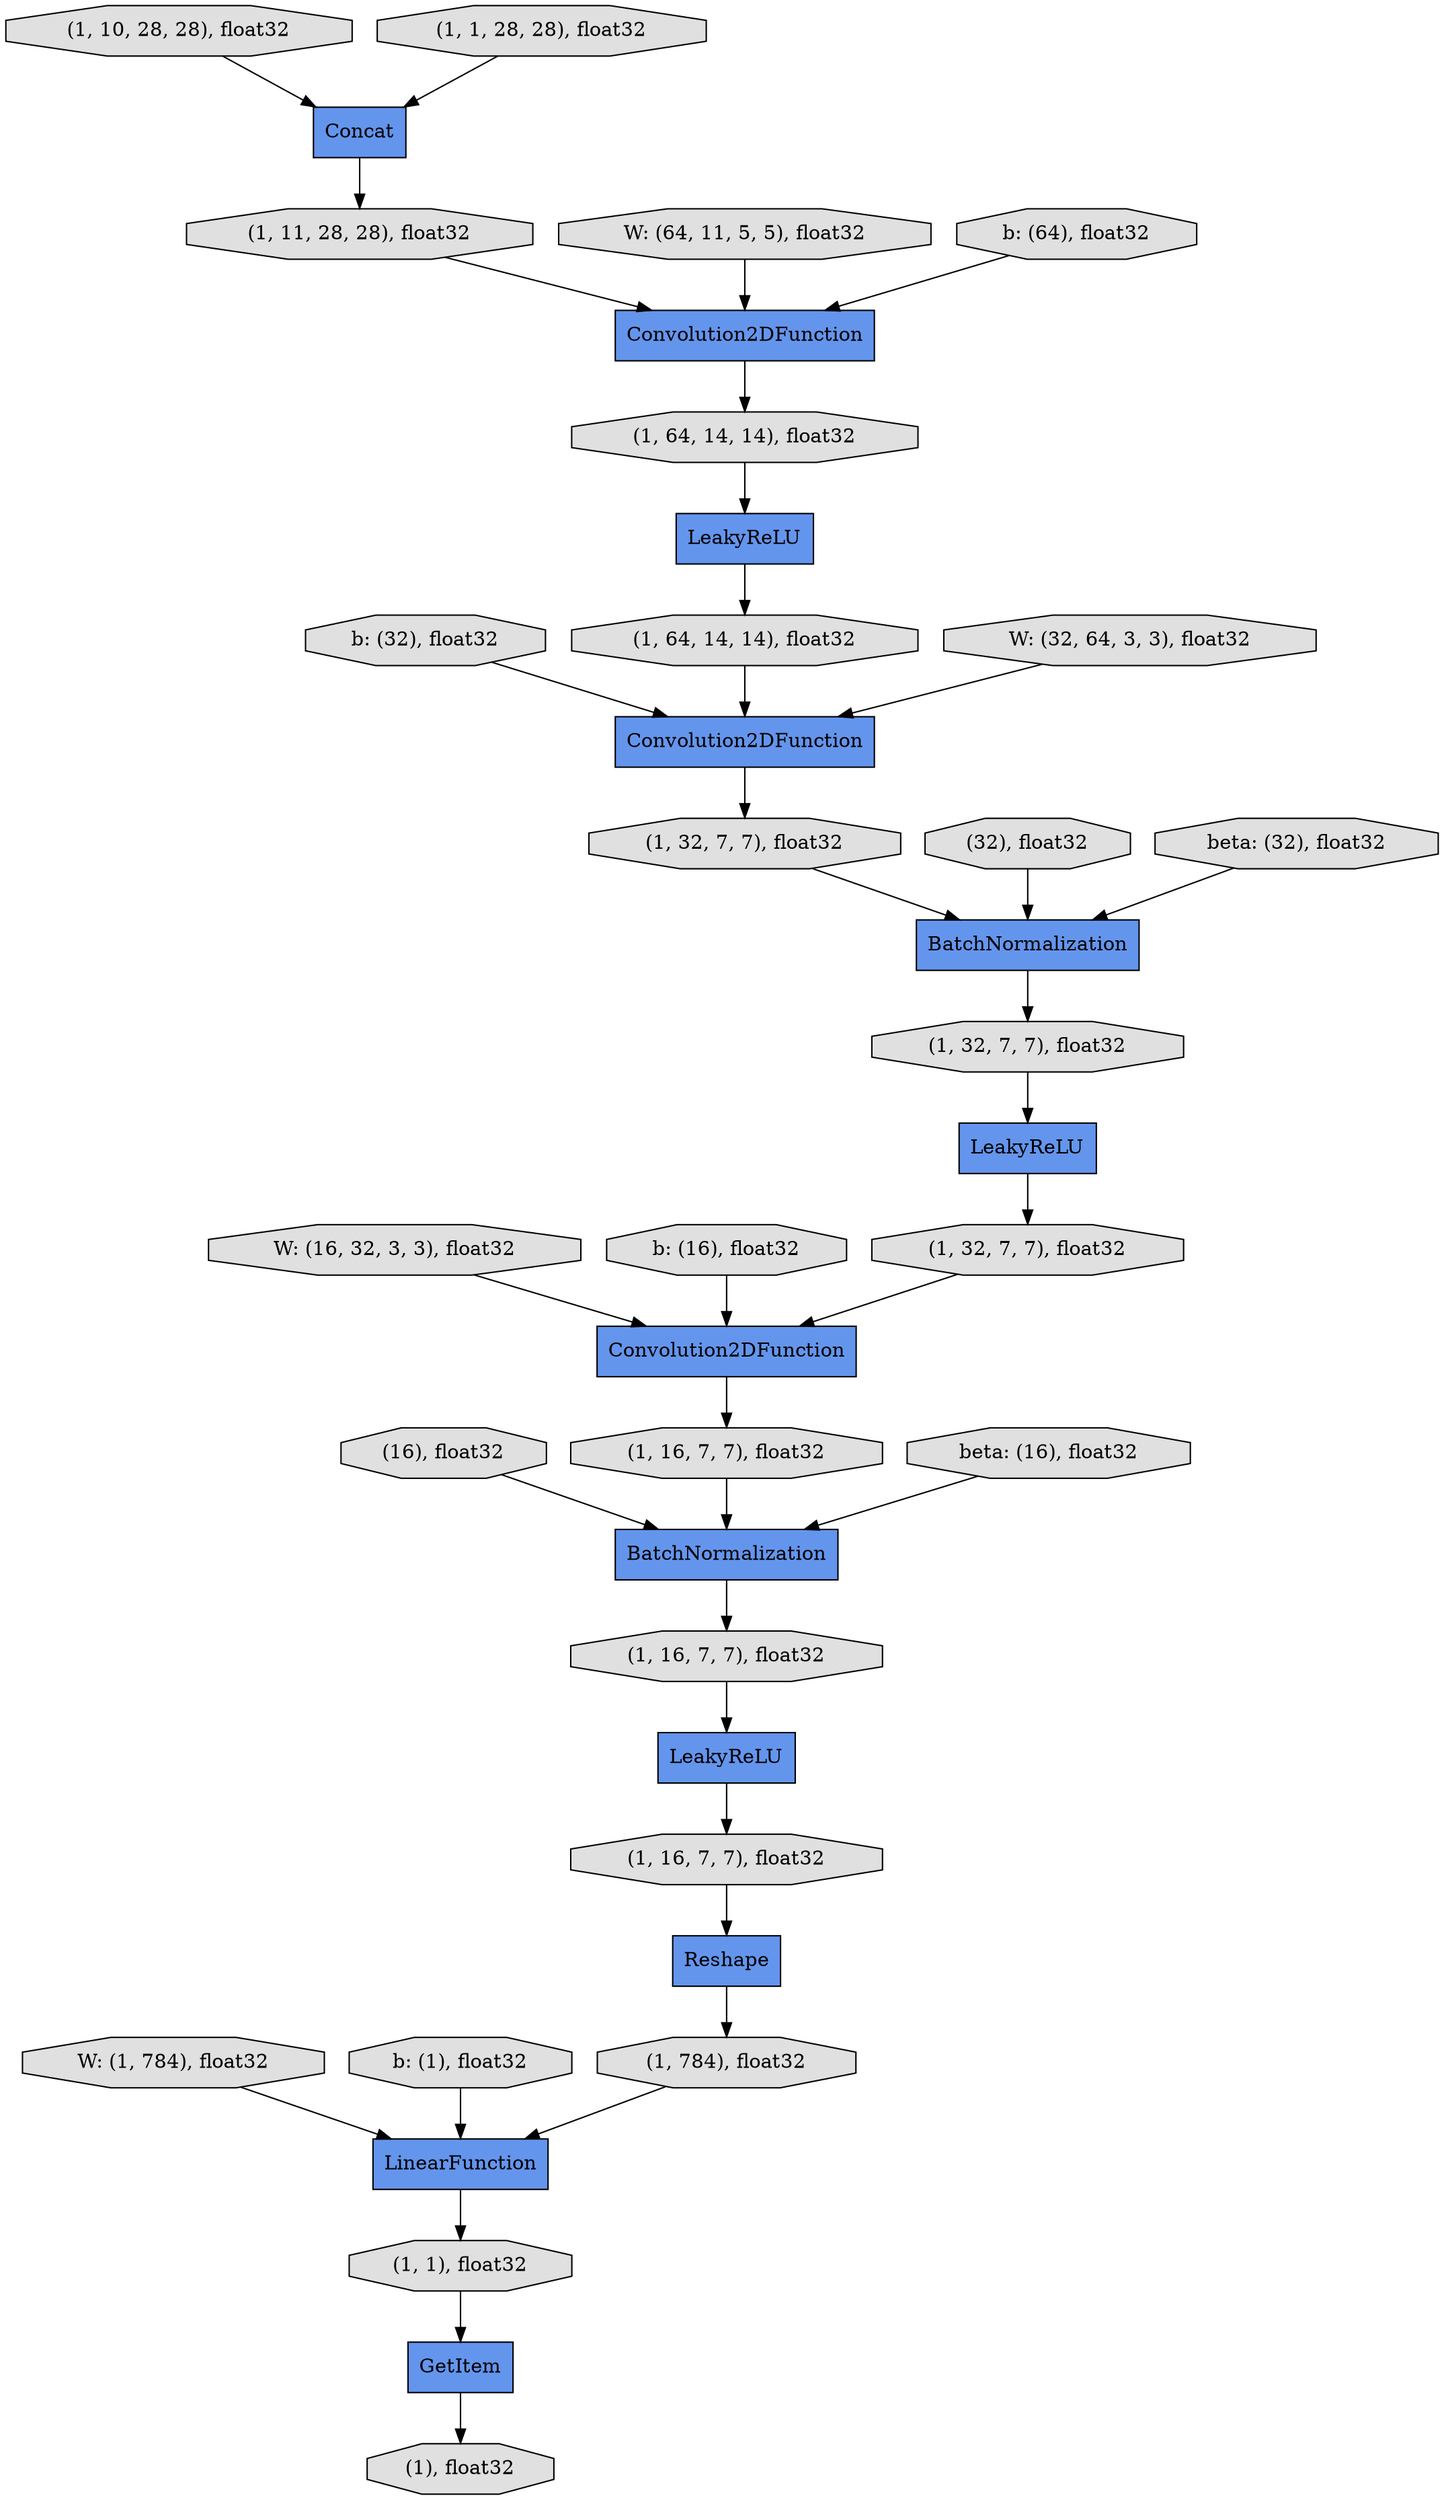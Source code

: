 digraph graphname{rankdir=TB;4563855512 [label="LinearFunction",shape="record",fillcolor="#6495ED",style="filled"];4563974296 [label="Concat",shape="record",fillcolor="#6495ED",style="filled"];4563974352 [label="LeakyReLU",shape="record",fillcolor="#6495ED",style="filled"];4563972336 [label="b: (32), float32",shape="octagon",fillcolor="#E0E0E0",style="filled"];4563974408 [label="Convolution2DFunction",shape="record",fillcolor="#6495ED",style="filled"];4563974464 [label="(1, 10, 28, 28), float32",shape="octagon",fillcolor="#E0E0E0",style="filled"];4563974576 [label="(1, 11, 28, 28), float32",shape="octagon",fillcolor="#E0E0E0",style="filled"];4563972560 [label="W: (16, 32, 3, 3), float32",shape="octagon",fillcolor="#E0E0E0",style="filled"];4563855848 [label="(16), float32",shape="octagon",fillcolor="#E0E0E0",style="filled"];4563065432 [label="LeakyReLU",shape="record",fillcolor="#6495ED",style="filled"];4563974744 [label="(1, 64, 14, 14), float32",shape="octagon",fillcolor="#E0E0E0",style="filled"];4563972784 [label="b: (16), float32",shape="octagon",fillcolor="#E0E0E0",style="filled"];4563065544 [label="(1, 32, 7, 7), float32",shape="octagon",fillcolor="#E0E0E0",style="filled"];4511460152 [label="W: (64, 11, 5, 5), float32",shape="octagon",fillcolor="#E0E0E0",style="filled"];4563975024 [label="(1, 64, 14, 14), float32",shape="octagon",fillcolor="#E0E0E0",style="filled"];4563973008 [label="W: (1, 784), float32",shape="octagon",fillcolor="#E0E0E0",style="filled"];4563856296 [label="BatchNormalization",shape="record",fillcolor="#6495ED",style="filled"];4563975136 [label="Convolution2DFunction",shape="record",fillcolor="#6495ED",style="filled"];4563856408 [label="(1, 16, 7, 7), float32",shape="octagon",fillcolor="#E0E0E0",style="filled"];4563973232 [label="b: (1), float32",shape="octagon",fillcolor="#E0E0E0",style="filled"];4563975304 [label="(1, 32, 7, 7), float32",shape="octagon",fillcolor="#E0E0E0",style="filled"];4563856576 [label="GetItem",shape="record",fillcolor="#6495ED",style="filled"];4563975360 [label="(32), float32",shape="octagon",fillcolor="#E0E0E0",style="filled"];4563854560 [label="LeakyReLU",shape="record",fillcolor="#6495ED",style="filled"];4563975416 [label="BatchNormalization",shape="record",fillcolor="#6495ED",style="filled"];4563856744 [label="W: (32, 64, 3, 3), float32",shape="octagon",fillcolor="#E0E0E0",style="filled"];4563854728 [label="(1, 16, 7, 7), float32",shape="octagon",fillcolor="#E0E0E0",style="filled"];4563973512 [label="beta: (32), float32",shape="octagon",fillcolor="#E0E0E0",style="filled"];4563856856 [label="Convolution2DFunction",shape="record",fillcolor="#6495ED",style="filled"];4563854840 [label="(1, 16, 7, 7), float32",shape="octagon",fillcolor="#E0E0E0",style="filled"];4563854952 [label="(1, 1), float32",shape="octagon",fillcolor="#E0E0E0",style="filled"];4563857024 [label="b: (64), float32",shape="octagon",fillcolor="#E0E0E0",style="filled"];4563973792 [label="beta: (16), float32",shape="octagon",fillcolor="#E0E0E0",style="filled"];4563857136 [label="(1, 32, 7, 7), float32",shape="octagon",fillcolor="#E0E0E0",style="filled"];4563973960 [label="(1, 1, 28, 28), float32",shape="octagon",fillcolor="#E0E0E0",style="filled"];4563855232 [label="(1), float32",shape="octagon",fillcolor="#E0E0E0",style="filled"];4563855288 [label="(1, 784), float32",shape="octagon",fillcolor="#E0E0E0",style="filled"];4563855344 [label="Reshape",shape="record",fillcolor="#6495ED",style="filled"];4563974352 -> 4563975024;4511460152 -> 4563974408;4563972336 -> 4563975136;4563065544 -> 4563065432;4563973960 -> 4563974296;4563857024 -> 4563974408;4563973008 -> 4563855512;4563973232 -> 4563855512;4563975024 -> 4563975136;4563972560 -> 4563856856;4563854728 -> 4563856296;4563974744 -> 4563974352;4563974576 -> 4563974408;4563855344 -> 4563855288;4563854560 -> 4563856408;4563974464 -> 4563974296;4563855288 -> 4563855512;4563855512 -> 4563854952;4563975304 -> 4563975416;4563856408 -> 4563855344;4563975416 -> 4563065544;4563974408 -> 4563974744;4563973512 -> 4563975416;4563856576 -> 4563855232;4563856296 -> 4563854840;4563972784 -> 4563856856;4563065432 -> 4563857136;4563973792 -> 4563856296;4563856744 -> 4563975136;4563975360 -> 4563975416;4563855848 -> 4563856296;4563974296 -> 4563974576;4563854840 -> 4563854560;4563975136 -> 4563975304;4563857136 -> 4563856856;4563856856 -> 4563854728;4563854952 -> 4563856576;}